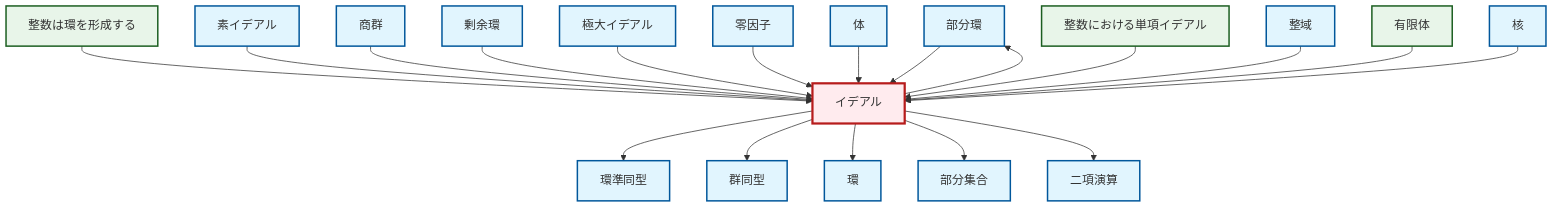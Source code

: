 graph TD
    classDef definition fill:#e1f5fe,stroke:#01579b,stroke-width:2px
    classDef theorem fill:#f3e5f5,stroke:#4a148c,stroke-width:2px
    classDef axiom fill:#fff3e0,stroke:#e65100,stroke-width:2px
    classDef example fill:#e8f5e9,stroke:#1b5e20,stroke-width:2px
    classDef current fill:#ffebee,stroke:#b71c1c,stroke-width:3px
    def-subring["部分環"]:::definition
    def-maximal-ideal["極大イデアル"]:::definition
    def-quotient-ring["剰余環"]:::definition
    def-isomorphism["群同型"]:::definition
    def-ring-homomorphism["環準同型"]:::definition
    ex-integers-ring["整数は環を形成する"]:::example
    ex-finite-field["有限体"]:::example
    def-prime-ideal["素イデアル"]:::definition
    def-field["体"]:::definition
    def-zero-divisor["零因子"]:::definition
    def-quotient-group["商群"]:::definition
    def-subset["部分集合"]:::definition
    def-ring["環"]:::definition
    def-ideal["イデアル"]:::definition
    def-integral-domain["整域"]:::definition
    def-kernel["核"]:::definition
    ex-principal-ideal["整数における単項イデアル"]:::example
    def-binary-operation["二項演算"]:::definition
    ex-integers-ring --> def-ideal
    def-prime-ideal --> def-ideal
    def-quotient-group --> def-ideal
    def-quotient-ring --> def-ideal
    def-subring --> def-ideal
    def-maximal-ideal --> def-ideal
    def-zero-divisor --> def-ideal
    def-field --> def-ideal
    ex-principal-ideal --> def-ideal
    def-ideal --> def-ring-homomorphism
    def-ideal --> def-isomorphism
    def-ideal --> def-ring
    def-ideal --> def-subring
    def-integral-domain --> def-ideal
    ex-finite-field --> def-ideal
    def-ideal --> def-subset
    def-kernel --> def-ideal
    def-ideal --> def-binary-operation
    class def-ideal current